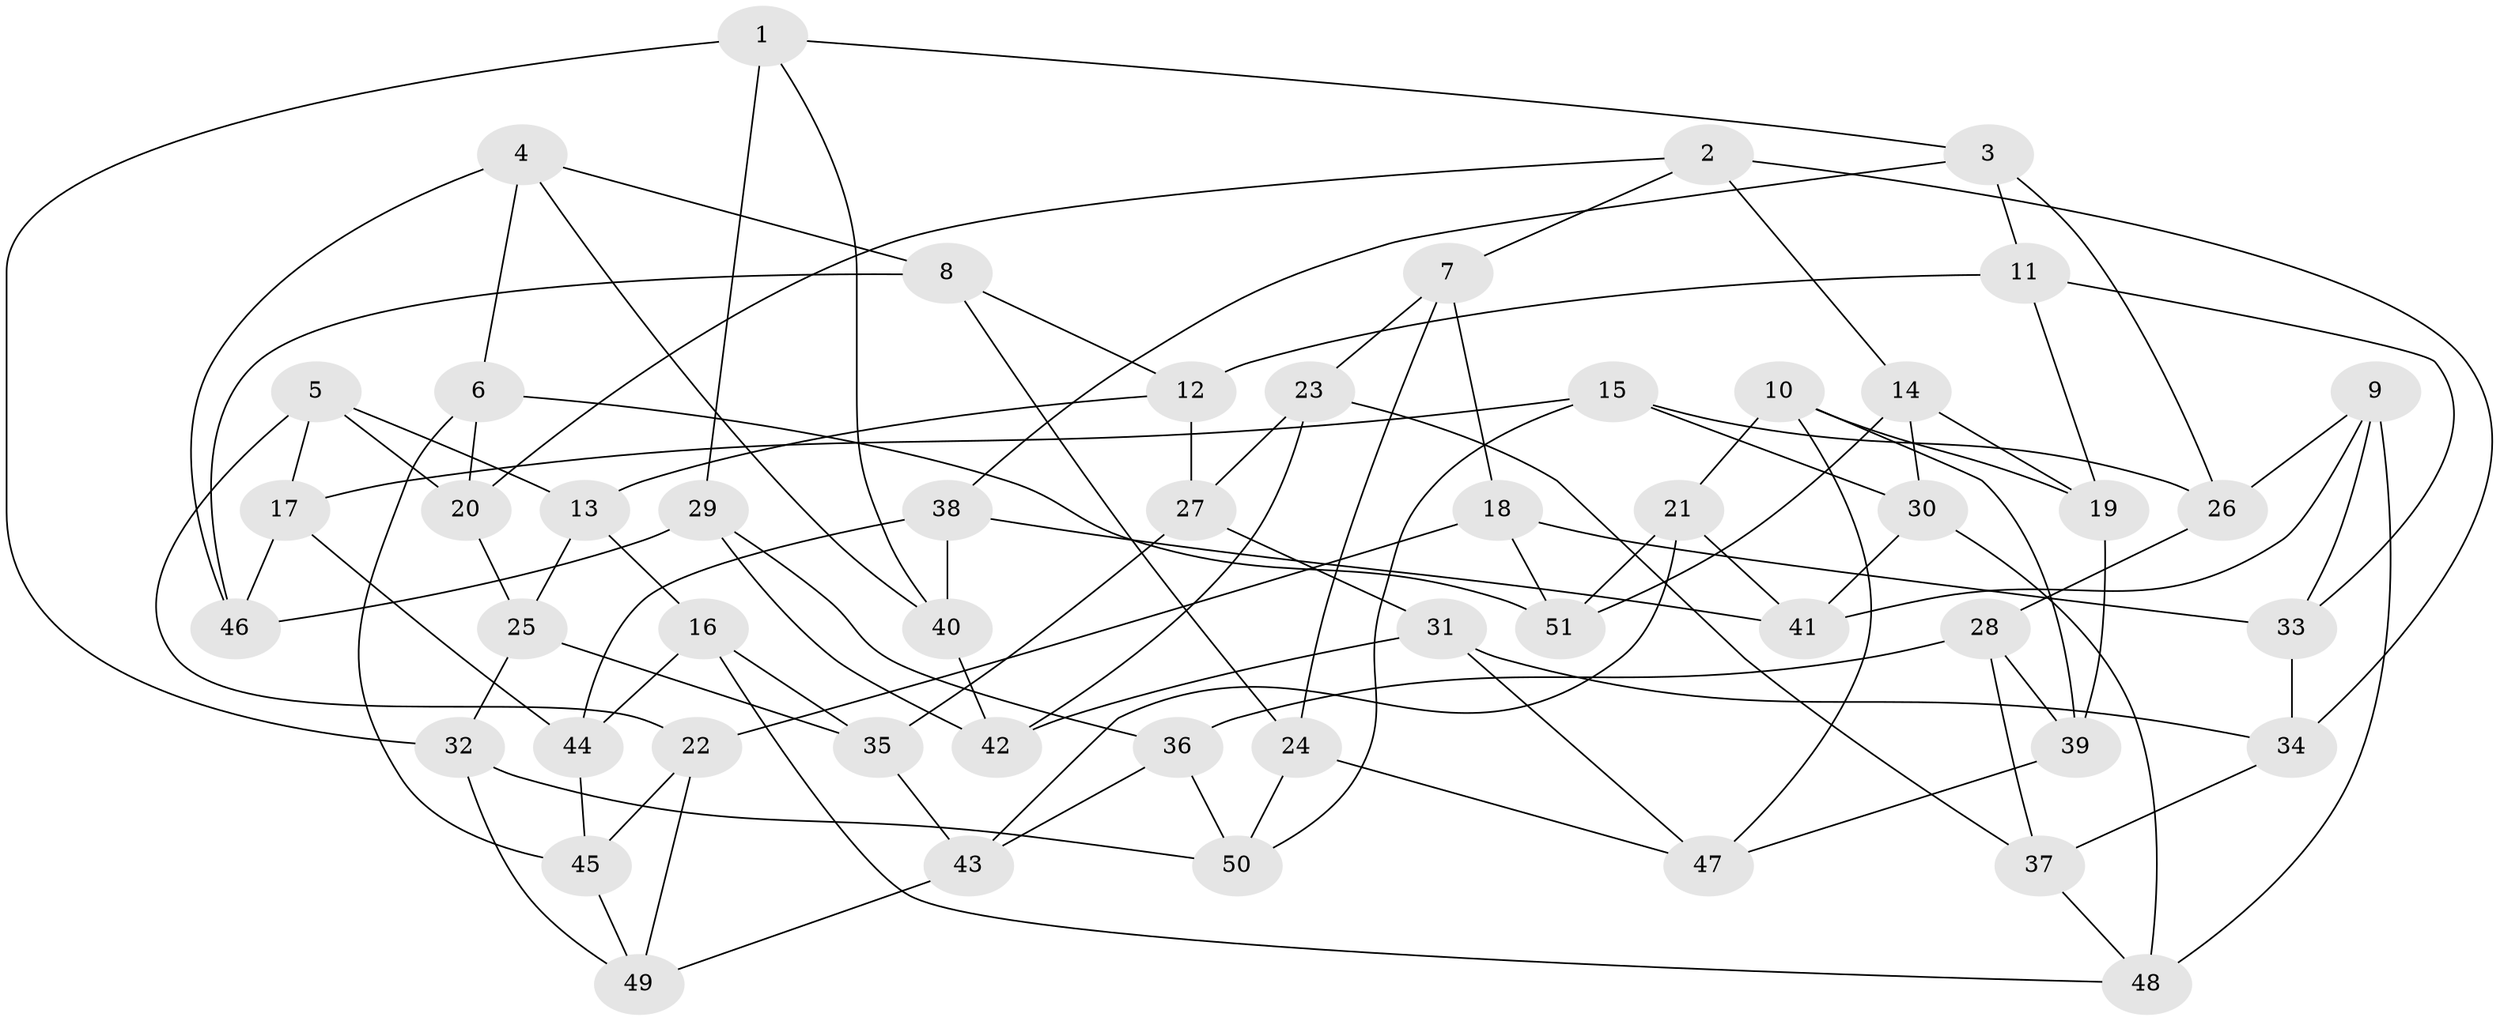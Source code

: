 // coarse degree distribution, {9: 0.08, 7: 0.08, 4: 0.44, 8: 0.12, 6: 0.2, 5: 0.08}
// Generated by graph-tools (version 1.1) at 2025/20/03/04/25 18:20:53]
// undirected, 51 vertices, 102 edges
graph export_dot {
graph [start="1"]
  node [color=gray90,style=filled];
  1;
  2;
  3;
  4;
  5;
  6;
  7;
  8;
  9;
  10;
  11;
  12;
  13;
  14;
  15;
  16;
  17;
  18;
  19;
  20;
  21;
  22;
  23;
  24;
  25;
  26;
  27;
  28;
  29;
  30;
  31;
  32;
  33;
  34;
  35;
  36;
  37;
  38;
  39;
  40;
  41;
  42;
  43;
  44;
  45;
  46;
  47;
  48;
  49;
  50;
  51;
  1 -- 29;
  1 -- 32;
  1 -- 3;
  1 -- 40;
  2 -- 7;
  2 -- 34;
  2 -- 14;
  2 -- 20;
  3 -- 38;
  3 -- 11;
  3 -- 26;
  4 -- 6;
  4 -- 40;
  4 -- 8;
  4 -- 46;
  5 -- 13;
  5 -- 17;
  5 -- 22;
  5 -- 20;
  6 -- 20;
  6 -- 51;
  6 -- 45;
  7 -- 18;
  7 -- 24;
  7 -- 23;
  8 -- 12;
  8 -- 46;
  8 -- 24;
  9 -- 41;
  9 -- 26;
  9 -- 48;
  9 -- 33;
  10 -- 39;
  10 -- 19;
  10 -- 47;
  10 -- 21;
  11 -- 33;
  11 -- 12;
  11 -- 19;
  12 -- 13;
  12 -- 27;
  13 -- 25;
  13 -- 16;
  14 -- 51;
  14 -- 30;
  14 -- 19;
  15 -- 50;
  15 -- 30;
  15 -- 17;
  15 -- 26;
  16 -- 35;
  16 -- 44;
  16 -- 48;
  17 -- 46;
  17 -- 44;
  18 -- 22;
  18 -- 33;
  18 -- 51;
  19 -- 39;
  20 -- 25;
  21 -- 43;
  21 -- 51;
  21 -- 41;
  22 -- 49;
  22 -- 45;
  23 -- 27;
  23 -- 37;
  23 -- 42;
  24 -- 50;
  24 -- 47;
  25 -- 35;
  25 -- 32;
  26 -- 28;
  27 -- 35;
  27 -- 31;
  28 -- 36;
  28 -- 39;
  28 -- 37;
  29 -- 42;
  29 -- 46;
  29 -- 36;
  30 -- 48;
  30 -- 41;
  31 -- 47;
  31 -- 42;
  31 -- 34;
  32 -- 50;
  32 -- 49;
  33 -- 34;
  34 -- 37;
  35 -- 43;
  36 -- 50;
  36 -- 43;
  37 -- 48;
  38 -- 41;
  38 -- 40;
  38 -- 44;
  39 -- 47;
  40 -- 42;
  43 -- 49;
  44 -- 45;
  45 -- 49;
}
